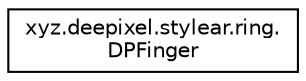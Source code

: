 digraph "그래픽컬한 클래스 계통도"
{
  edge [fontname="Helvetica",fontsize="10",labelfontname="Helvetica",labelfontsize="10"];
  node [fontname="Helvetica",fontsize="10",shape=record];
  rankdir="LR";
  Node0 [label="xyz.deepixel.stylear.ring.\lDPFinger",height=0.2,width=0.4,color="black", fillcolor="white", style="filled",URL="$a00021.html"];
}
